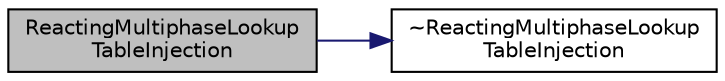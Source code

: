 digraph "ReactingMultiphaseLookupTableInjection"
{
  bgcolor="transparent";
  edge [fontname="Helvetica",fontsize="10",labelfontname="Helvetica",labelfontsize="10"];
  node [fontname="Helvetica",fontsize="10",shape=record];
  rankdir="LR";
  Node1 [label="ReactingMultiphaseLookup\lTableInjection",height=0.2,width=0.4,color="black", fillcolor="grey75", style="filled", fontcolor="black"];
  Node1 -> Node2 [color="midnightblue",fontsize="10",style="solid",fontname="Helvetica"];
  Node2 [label="~ReactingMultiphaseLookup\lTableInjection",height=0.2,width=0.4,color="black",URL="$a02086.html#a2a3fa8c8052c4b6980d850641bdd6c1a",tooltip="Destructor. "];
}
